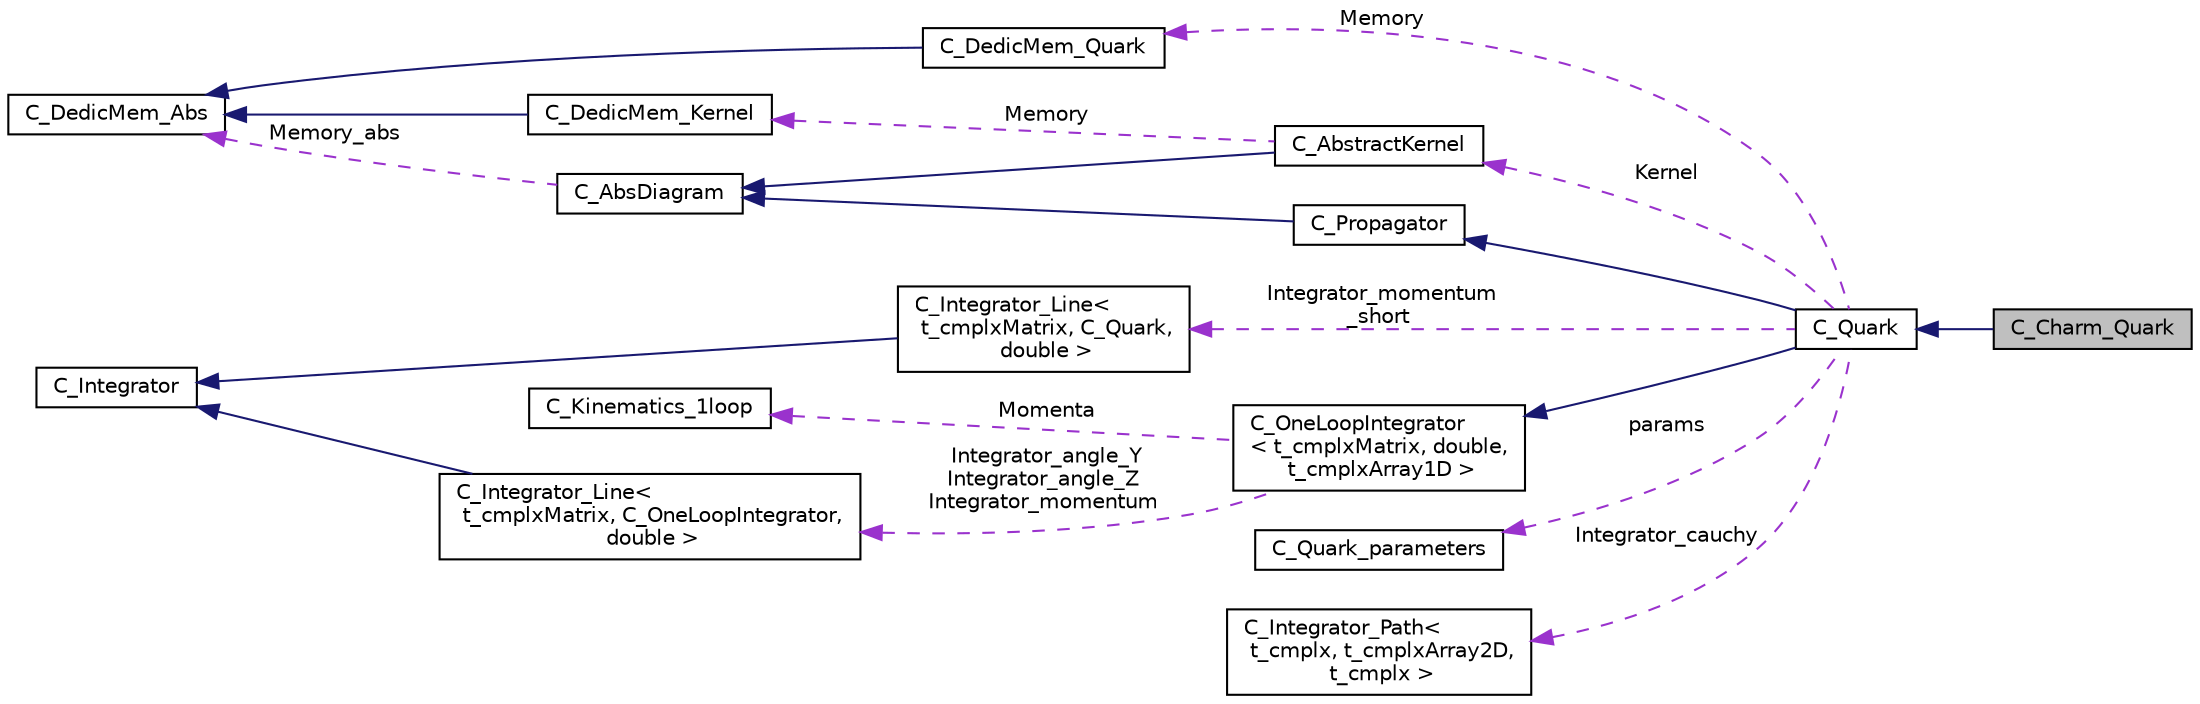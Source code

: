 digraph "C_Charm_Quark"
{
  edge [fontname="Helvetica",fontsize="10",labelfontname="Helvetica",labelfontsize="10"];
  node [fontname="Helvetica",fontsize="10",shape=record];
  rankdir="LR";
  Node1 [label="C_Charm_Quark",height=0.2,width=0.4,color="black", fillcolor="grey75", style="filled" fontcolor="black"];
  Node2 -> Node1 [dir="back",color="midnightblue",fontsize="10",style="solid"];
  Node2 [label="C_Quark",height=0.2,width=0.4,color="black", fillcolor="white", style="filled",URL="$class_c___quark.html"];
  Node3 -> Node2 [dir="back",color="midnightblue",fontsize="10",style="solid"];
  Node3 [label="C_Propagator",height=0.2,width=0.4,color="black", fillcolor="white", style="filled",URL="$class_c___propagator.html"];
  Node4 -> Node3 [dir="back",color="midnightblue",fontsize="10",style="solid"];
  Node4 [label="C_AbsDiagram",height=0.2,width=0.4,color="black", fillcolor="white", style="filled",URL="$class_c___abs_diagram.html"];
  Node5 -> Node4 [dir="back",color="darkorchid3",fontsize="10",style="dashed",label=" Memory_abs" ];
  Node5 [label="C_DedicMem_Abs",height=0.2,width=0.4,color="black", fillcolor="white", style="filled",URL="$class_c___dedic_mem___abs.html"];
  Node6 -> Node2 [dir="back",color="midnightblue",fontsize="10",style="solid"];
  Node6 [label="C_OneLoopIntegrator\l\< t_cmplxMatrix, double,\l t_cmplxArray1D \>",height=0.2,width=0.4,color="black", fillcolor="white", style="filled",URL="$class_c___one_loop_integrator.html"];
  Node7 -> Node6 [dir="back",color="darkorchid3",fontsize="10",style="dashed",label=" Momenta" ];
  Node7 [label="C_Kinematics_1loop",height=0.2,width=0.4,color="black", fillcolor="white", style="filled",URL="$class_c___kinematics__1loop.html"];
  Node8 -> Node6 [dir="back",color="darkorchid3",fontsize="10",style="dashed",label=" Integrator_angle_Y\nIntegrator_angle_Z\nIntegrator_momentum" ];
  Node8 [label="C_Integrator_Line\<\l t_cmplxMatrix, C_OneLoopIntegrator,\l double \>",height=0.2,width=0.4,color="black", fillcolor="white", style="filled",URL="$class_c___integrator___line.html"];
  Node9 -> Node8 [dir="back",color="midnightblue",fontsize="10",style="solid"];
  Node9 [label="C_Integrator",height=0.2,width=0.4,color="black", fillcolor="white", style="filled",URL="$class_c___integrator.html"];
  Node10 -> Node2 [dir="back",color="darkorchid3",fontsize="10",style="dashed",label=" Memory" ];
  Node10 [label="C_DedicMem_Quark",height=0.2,width=0.4,color="black", fillcolor="white", style="filled",URL="$class_c___dedic_mem___quark.html"];
  Node5 -> Node10 [dir="back",color="midnightblue",fontsize="10",style="solid"];
  Node11 -> Node2 [dir="back",color="darkorchid3",fontsize="10",style="dashed",label=" params" ];
  Node11 [label="C_Quark_parameters",height=0.2,width=0.4,color="black", fillcolor="white", style="filled",URL="$class_c___quark__parameters.html"];
  Node12 -> Node2 [dir="back",color="darkorchid3",fontsize="10",style="dashed",label=" Kernel" ];
  Node12 [label="C_AbstractKernel",height=0.2,width=0.4,color="black", fillcolor="white", style="filled",URL="$class_c___abstract_kernel.html"];
  Node4 -> Node12 [dir="back",color="midnightblue",fontsize="10",style="solid"];
  Node13 -> Node12 [dir="back",color="darkorchid3",fontsize="10",style="dashed",label=" Memory" ];
  Node13 [label="C_DedicMem_Kernel",height=0.2,width=0.4,color="black", fillcolor="white", style="filled",URL="$class_c___dedic_mem___kernel.html"];
  Node5 -> Node13 [dir="back",color="midnightblue",fontsize="10",style="solid"];
  Node14 -> Node2 [dir="back",color="darkorchid3",fontsize="10",style="dashed",label=" Integrator_momentum\l_short" ];
  Node14 [label="C_Integrator_Line\<\l t_cmplxMatrix, C_Quark,\l double \>",height=0.2,width=0.4,color="black", fillcolor="white", style="filled",URL="$class_c___integrator___line.html"];
  Node9 -> Node14 [dir="back",color="midnightblue",fontsize="10",style="solid"];
  Node15 -> Node2 [dir="back",color="darkorchid3",fontsize="10",style="dashed",label=" Integrator_cauchy" ];
  Node15 [label="C_Integrator_Path\<\l t_cmplx, t_cmplxArray2D,\l t_cmplx \>",height=0.2,width=0.4,color="black", fillcolor="white", style="filled",URL="$class_c___integrator___path.html"];
}
